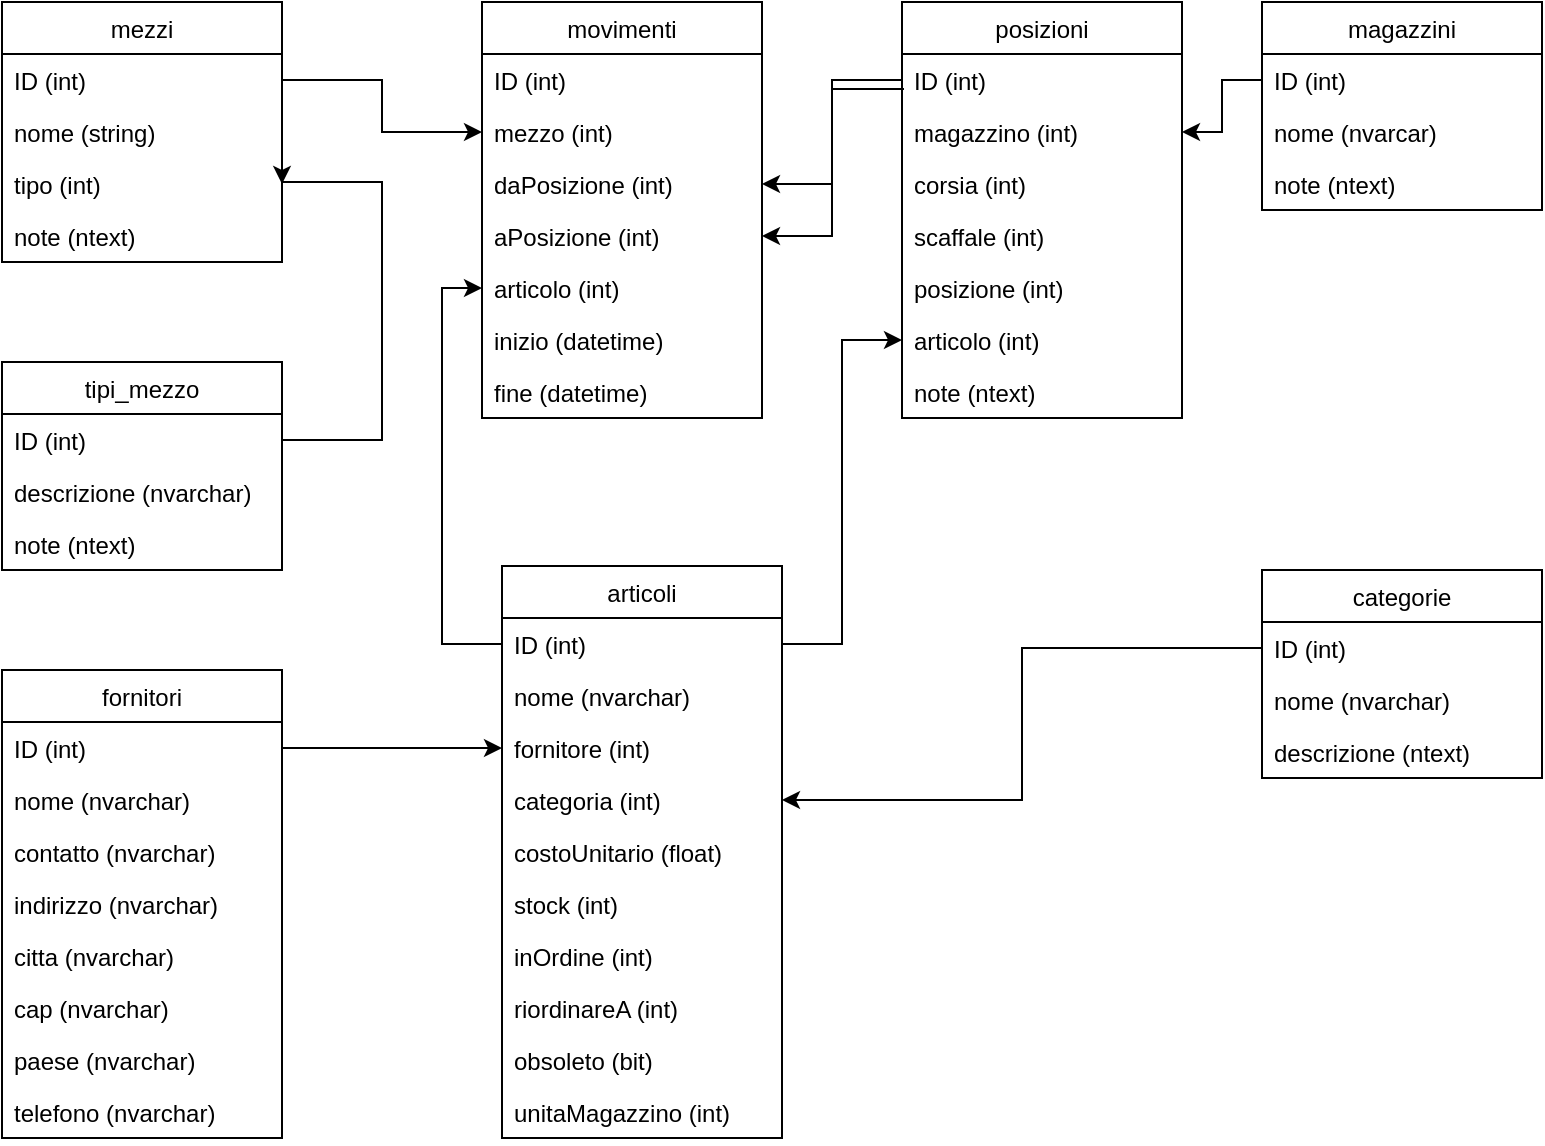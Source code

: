 <mxfile version="20.5.3" type="device"><diagram id="TZQV2T7D2SCisU8A1ab7" name="Page-1"><mxGraphModel dx="823" dy="626" grid="1" gridSize="10" guides="1" tooltips="1" connect="1" arrows="1" fold="1" page="1" pageScale="1" pageWidth="850" pageHeight="1100" math="0" shadow="0"><root><mxCell id="0"/><mxCell id="1" parent="0"/><mxCell id="ouieI87m5KML4aGY-mbF-2" value="categorie" style="swimlane;fontStyle=0;childLayout=stackLayout;horizontal=1;startSize=26;fillColor=none;horizontalStack=0;resizeParent=1;resizeParentMax=0;resizeLast=0;collapsible=1;marginBottom=0;" parent="1" vertex="1"><mxGeometry x="710" y="384" width="140" height="104" as="geometry"/></mxCell><mxCell id="ouieI87m5KML4aGY-mbF-3" value="ID (int)" style="text;strokeColor=none;fillColor=none;align=left;verticalAlign=top;spacingLeft=4;spacingRight=4;overflow=hidden;rotatable=0;points=[[0,0.5],[1,0.5]];portConstraint=eastwest;" parent="ouieI87m5KML4aGY-mbF-2" vertex="1"><mxGeometry y="26" width="140" height="26" as="geometry"/></mxCell><mxCell id="ouieI87m5KML4aGY-mbF-4" value="nome (nvarchar)" style="text;strokeColor=none;fillColor=none;align=left;verticalAlign=top;spacingLeft=4;spacingRight=4;overflow=hidden;rotatable=0;points=[[0,0.5],[1,0.5]];portConstraint=eastwest;" parent="ouieI87m5KML4aGY-mbF-2" vertex="1"><mxGeometry y="52" width="140" height="26" as="geometry"/></mxCell><mxCell id="eUXhmC2-vGNK49AUP6RO-6" value="descrizione (ntext)" style="text;strokeColor=none;fillColor=none;align=left;verticalAlign=top;spacingLeft=4;spacingRight=4;overflow=hidden;rotatable=0;points=[[0,0.5],[1,0.5]];portConstraint=eastwest;" parent="ouieI87m5KML4aGY-mbF-2" vertex="1"><mxGeometry y="78" width="140" height="26" as="geometry"/></mxCell><mxCell id="ouieI87m5KML4aGY-mbF-6" value="fornitori" style="swimlane;fontStyle=0;childLayout=stackLayout;horizontal=1;startSize=26;fillColor=none;horizontalStack=0;resizeParent=1;resizeParentMax=0;resizeLast=0;collapsible=1;marginBottom=0;" parent="1" vertex="1"><mxGeometry x="80" y="434" width="140" height="234" as="geometry"/></mxCell><mxCell id="ouieI87m5KML4aGY-mbF-7" value="ID (int)" style="text;strokeColor=none;fillColor=none;align=left;verticalAlign=top;spacingLeft=4;spacingRight=4;overflow=hidden;rotatable=0;points=[[0,0.5],[1,0.5]];portConstraint=eastwest;" parent="ouieI87m5KML4aGY-mbF-6" vertex="1"><mxGeometry y="26" width="140" height="26" as="geometry"/></mxCell><mxCell id="ouieI87m5KML4aGY-mbF-8" value="nome (nvarchar)" style="text;strokeColor=none;fillColor=none;align=left;verticalAlign=top;spacingLeft=4;spacingRight=4;overflow=hidden;rotatable=0;points=[[0,0.5],[1,0.5]];portConstraint=eastwest;" parent="ouieI87m5KML4aGY-mbF-6" vertex="1"><mxGeometry y="52" width="140" height="26" as="geometry"/></mxCell><mxCell id="eUXhmC2-vGNK49AUP6RO-10" value="contatto (nvarchar)" style="text;strokeColor=none;fillColor=none;align=left;verticalAlign=top;spacingLeft=4;spacingRight=4;overflow=hidden;rotatable=0;points=[[0,0.5],[1,0.5]];portConstraint=eastwest;" parent="ouieI87m5KML4aGY-mbF-6" vertex="1"><mxGeometry y="78" width="140" height="26" as="geometry"/></mxCell><mxCell id="ouieI87m5KML4aGY-mbF-10" value="indirizzo (nvarchar)" style="text;strokeColor=none;fillColor=none;align=left;verticalAlign=top;spacingLeft=4;spacingRight=4;overflow=hidden;rotatable=0;points=[[0,0.5],[1,0.5]];portConstraint=eastwest;" parent="ouieI87m5KML4aGY-mbF-6" vertex="1"><mxGeometry y="104" width="140" height="26" as="geometry"/></mxCell><mxCell id="eUXhmC2-vGNK49AUP6RO-8" value="citta (nvarchar)" style="text;strokeColor=none;fillColor=none;align=left;verticalAlign=top;spacingLeft=4;spacingRight=4;overflow=hidden;rotatable=0;points=[[0,0.5],[1,0.5]];portConstraint=eastwest;" parent="ouieI87m5KML4aGY-mbF-6" vertex="1"><mxGeometry y="130" width="140" height="26" as="geometry"/></mxCell><mxCell id="eUXhmC2-vGNK49AUP6RO-7" value="cap (nvarchar)" style="text;strokeColor=none;fillColor=none;align=left;verticalAlign=top;spacingLeft=4;spacingRight=4;overflow=hidden;rotatable=0;points=[[0,0.5],[1,0.5]];portConstraint=eastwest;" parent="ouieI87m5KML4aGY-mbF-6" vertex="1"><mxGeometry y="156" width="140" height="26" as="geometry"/></mxCell><mxCell id="eUXhmC2-vGNK49AUP6RO-9" value="paese (nvarchar)" style="text;strokeColor=none;fillColor=none;align=left;verticalAlign=top;spacingLeft=4;spacingRight=4;overflow=hidden;rotatable=0;points=[[0,0.5],[1,0.5]];portConstraint=eastwest;" parent="ouieI87m5KML4aGY-mbF-6" vertex="1"><mxGeometry y="182" width="140" height="26" as="geometry"/></mxCell><mxCell id="ouieI87m5KML4aGY-mbF-11" value="telefono (nvarchar)" style="text;strokeColor=none;fillColor=none;align=left;verticalAlign=top;spacingLeft=4;spacingRight=4;overflow=hidden;rotatable=0;points=[[0,0.5],[1,0.5]];portConstraint=eastwest;" parent="ouieI87m5KML4aGY-mbF-6" vertex="1"><mxGeometry y="208" width="140" height="26" as="geometry"/></mxCell><mxCell id="ouieI87m5KML4aGY-mbF-12" value="articoli" style="swimlane;fontStyle=0;childLayout=stackLayout;horizontal=1;startSize=26;fillColor=none;horizontalStack=0;resizeParent=1;resizeParentMax=0;resizeLast=0;collapsible=1;marginBottom=0;" parent="1" vertex="1"><mxGeometry x="330" y="382" width="140" height="286" as="geometry"/></mxCell><mxCell id="ouieI87m5KML4aGY-mbF-13" value="ID (int)" style="text;strokeColor=none;fillColor=none;align=left;verticalAlign=top;spacingLeft=4;spacingRight=4;overflow=hidden;rotatable=0;points=[[0,0.5],[1,0.5]];portConstraint=eastwest;" parent="ouieI87m5KML4aGY-mbF-12" vertex="1"><mxGeometry y="26" width="140" height="26" as="geometry"/></mxCell><mxCell id="ouieI87m5KML4aGY-mbF-14" value="nome (nvarchar)" style="text;strokeColor=none;fillColor=none;align=left;verticalAlign=top;spacingLeft=4;spacingRight=4;overflow=hidden;rotatable=0;points=[[0,0.5],[1,0.5]];portConstraint=eastwest;" parent="ouieI87m5KML4aGY-mbF-12" vertex="1"><mxGeometry y="52" width="140" height="26" as="geometry"/></mxCell><mxCell id="ouieI87m5KML4aGY-mbF-15" value="fornitore (int)" style="text;strokeColor=none;fillColor=none;align=left;verticalAlign=top;spacingLeft=4;spacingRight=4;overflow=hidden;rotatable=0;points=[[0,0.5],[1,0.5]];portConstraint=eastwest;" parent="ouieI87m5KML4aGY-mbF-12" vertex="1"><mxGeometry y="78" width="140" height="26" as="geometry"/></mxCell><mxCell id="ouieI87m5KML4aGY-mbF-16" value="categoria (int)" style="text;strokeColor=none;fillColor=none;align=left;verticalAlign=top;spacingLeft=4;spacingRight=4;overflow=hidden;rotatable=0;points=[[0,0.5],[1,0.5]];portConstraint=eastwest;" parent="ouieI87m5KML4aGY-mbF-12" vertex="1"><mxGeometry y="104" width="140" height="26" as="geometry"/></mxCell><mxCell id="ouieI87m5KML4aGY-mbF-17" value="costoUnitario (float)" style="text;strokeColor=none;fillColor=none;align=left;verticalAlign=top;spacingLeft=4;spacingRight=4;overflow=hidden;rotatable=0;points=[[0,0.5],[1,0.5]];portConstraint=eastwest;" parent="ouieI87m5KML4aGY-mbF-12" vertex="1"><mxGeometry y="130" width="140" height="26" as="geometry"/></mxCell><mxCell id="eUXhmC2-vGNK49AUP6RO-1" value="stock (int)" style="text;strokeColor=none;fillColor=none;align=left;verticalAlign=top;spacingLeft=4;spacingRight=4;overflow=hidden;rotatable=0;points=[[0,0.5],[1,0.5]];portConstraint=eastwest;" parent="ouieI87m5KML4aGY-mbF-12" vertex="1"><mxGeometry y="156" width="140" height="26" as="geometry"/></mxCell><mxCell id="eUXhmC2-vGNK49AUP6RO-2" value="inOrdine (int)" style="text;strokeColor=none;fillColor=none;align=left;verticalAlign=top;spacingLeft=4;spacingRight=4;overflow=hidden;rotatable=0;points=[[0,0.5],[1,0.5]];portConstraint=eastwest;" parent="ouieI87m5KML4aGY-mbF-12" vertex="1"><mxGeometry y="182" width="140" height="26" as="geometry"/></mxCell><mxCell id="eUXhmC2-vGNK49AUP6RO-3" value="riordinareA (int)" style="text;strokeColor=none;fillColor=none;align=left;verticalAlign=top;spacingLeft=4;spacingRight=4;overflow=hidden;rotatable=0;points=[[0,0.5],[1,0.5]];portConstraint=eastwest;" parent="ouieI87m5KML4aGY-mbF-12" vertex="1"><mxGeometry y="208" width="140" height="26" as="geometry"/></mxCell><mxCell id="0J4Y7Z7lw7iM1QLhCgFv-6" value="obsoleto (bit)" style="text;strokeColor=none;fillColor=none;align=left;verticalAlign=top;spacingLeft=4;spacingRight=4;overflow=hidden;rotatable=0;points=[[0,0.5],[1,0.5]];portConstraint=eastwest;" vertex="1" parent="ouieI87m5KML4aGY-mbF-12"><mxGeometry y="234" width="140" height="26" as="geometry"/></mxCell><mxCell id="eUXhmC2-vGNK49AUP6RO-5" value="unitaMagazzino (int)" style="text;strokeColor=none;fillColor=none;align=left;verticalAlign=top;spacingLeft=4;spacingRight=4;overflow=hidden;rotatable=0;points=[[0,0.5],[1,0.5]];portConstraint=eastwest;" parent="ouieI87m5KML4aGY-mbF-12" vertex="1"><mxGeometry y="260" width="140" height="26" as="geometry"/></mxCell><mxCell id="ouieI87m5KML4aGY-mbF-18" value="mezzi" style="swimlane;fontStyle=0;childLayout=stackLayout;horizontal=1;startSize=26;fillColor=none;horizontalStack=0;resizeParent=1;resizeParentMax=0;resizeLast=0;collapsible=1;marginBottom=0;" parent="1" vertex="1"><mxGeometry x="80" y="100" width="140" height="130" as="geometry"/></mxCell><mxCell id="ouieI87m5KML4aGY-mbF-19" value="ID (int)" style="text;strokeColor=none;fillColor=none;align=left;verticalAlign=top;spacingLeft=4;spacingRight=4;overflow=hidden;rotatable=0;points=[[0,0.5],[1,0.5]];portConstraint=eastwest;" parent="ouieI87m5KML4aGY-mbF-18" vertex="1"><mxGeometry y="26" width="140" height="26" as="geometry"/></mxCell><mxCell id="eUXhmC2-vGNK49AUP6RO-14" value="nome (string)" style="text;strokeColor=none;fillColor=none;align=left;verticalAlign=top;spacingLeft=4;spacingRight=4;overflow=hidden;rotatable=0;points=[[0,0.5],[1,0.5]];portConstraint=eastwest;" parent="ouieI87m5KML4aGY-mbF-18" vertex="1"><mxGeometry y="52" width="140" height="26" as="geometry"/></mxCell><mxCell id="eUXhmC2-vGNK49AUP6RO-13" value="tipo (int)" style="text;strokeColor=none;fillColor=none;align=left;verticalAlign=top;spacingLeft=4;spacingRight=4;overflow=hidden;rotatable=0;points=[[0,0.5],[1,0.5]];portConstraint=eastwest;" parent="ouieI87m5KML4aGY-mbF-18" vertex="1"><mxGeometry y="78" width="140" height="26" as="geometry"/></mxCell><mxCell id="ouieI87m5KML4aGY-mbF-20" value="note (ntext)" style="text;strokeColor=none;fillColor=none;align=left;verticalAlign=top;spacingLeft=4;spacingRight=4;overflow=hidden;rotatable=0;points=[[0,0.5],[1,0.5]];portConstraint=eastwest;" parent="ouieI87m5KML4aGY-mbF-18" vertex="1"><mxGeometry y="104" width="140" height="26" as="geometry"/></mxCell><mxCell id="ouieI87m5KML4aGY-mbF-22" value="magazzini" style="swimlane;fontStyle=0;childLayout=stackLayout;horizontal=1;startSize=26;fillColor=none;horizontalStack=0;resizeParent=1;resizeParentMax=0;resizeLast=0;collapsible=1;marginBottom=0;" parent="1" vertex="1"><mxGeometry x="710" y="100" width="140" height="104" as="geometry"/></mxCell><mxCell id="ouieI87m5KML4aGY-mbF-23" value="ID (int)" style="text;strokeColor=none;fillColor=none;align=left;verticalAlign=top;spacingLeft=4;spacingRight=4;overflow=hidden;rotatable=0;points=[[0,0.5],[1,0.5]];portConstraint=eastwest;" parent="ouieI87m5KML4aGY-mbF-22" vertex="1"><mxGeometry y="26" width="140" height="26" as="geometry"/></mxCell><mxCell id="eUXhmC2-vGNK49AUP6RO-12" value="nome (nvarcar)" style="text;strokeColor=none;fillColor=none;align=left;verticalAlign=top;spacingLeft=4;spacingRight=4;overflow=hidden;rotatable=0;points=[[0,0.5],[1,0.5]];portConstraint=eastwest;" parent="ouieI87m5KML4aGY-mbF-22" vertex="1"><mxGeometry y="52" width="140" height="26" as="geometry"/></mxCell><mxCell id="ouieI87m5KML4aGY-mbF-24" value="note (ntext)" style="text;strokeColor=none;fillColor=none;align=left;verticalAlign=top;spacingLeft=4;spacingRight=4;overflow=hidden;rotatable=0;points=[[0,0.5],[1,0.5]];portConstraint=eastwest;" parent="ouieI87m5KML4aGY-mbF-22" vertex="1"><mxGeometry y="78" width="140" height="26" as="geometry"/></mxCell><mxCell id="ouieI87m5KML4aGY-mbF-25" style="edgeStyle=orthogonalEdgeStyle;rounded=0;orthogonalLoop=1;jettySize=auto;html=1;entryX=0;entryY=0.5;entryDx=0;entryDy=0;" parent="1" source="ouieI87m5KML4aGY-mbF-19" target="eUXhmC2-vGNK49AUP6RO-18" edge="1"><mxGeometry relative="1" as="geometry"><mxPoint x="320" y="60" as="targetPoint"/></mxGeometry></mxCell><mxCell id="ouieI87m5KML4aGY-mbF-31" style="edgeStyle=orthogonalEdgeStyle;rounded=0;orthogonalLoop=1;jettySize=auto;html=1;entryX=1;entryY=0.5;entryDx=0;entryDy=0;" parent="1" source="ouieI87m5KML4aGY-mbF-23" target="eUXhmC2-vGNK49AUP6RO-28" edge="1"><mxGeometry relative="1" as="geometry"><mxPoint x="380" y="220" as="targetPoint"/></mxGeometry></mxCell><mxCell id="eUXhmC2-vGNK49AUP6RO-16" value="movimenti" style="swimlane;fontStyle=0;childLayout=stackLayout;horizontal=1;startSize=26;fillColor=none;horizontalStack=0;resizeParent=1;resizeParentMax=0;resizeLast=0;collapsible=1;marginBottom=0;" parent="1" vertex="1"><mxGeometry x="320" y="100" width="140" height="208" as="geometry"/></mxCell><mxCell id="eUXhmC2-vGNK49AUP6RO-17" value="ID (int)" style="text;strokeColor=none;fillColor=none;align=left;verticalAlign=top;spacingLeft=4;spacingRight=4;overflow=hidden;rotatable=0;points=[[0,0.5],[1,0.5]];portConstraint=eastwest;" parent="eUXhmC2-vGNK49AUP6RO-16" vertex="1"><mxGeometry y="26" width="140" height="26" as="geometry"/></mxCell><mxCell id="eUXhmC2-vGNK49AUP6RO-18" value="mezzo (int)" style="text;strokeColor=none;fillColor=none;align=left;verticalAlign=top;spacingLeft=4;spacingRight=4;overflow=hidden;rotatable=0;points=[[0,0.5],[1,0.5]];portConstraint=eastwest;" parent="eUXhmC2-vGNK49AUP6RO-16" vertex="1"><mxGeometry y="52" width="140" height="26" as="geometry"/></mxCell><mxCell id="eUXhmC2-vGNK49AUP6RO-19" value="daPosizione (int)" style="text;strokeColor=none;fillColor=none;align=left;verticalAlign=top;spacingLeft=4;spacingRight=4;overflow=hidden;rotatable=0;points=[[0,0.5],[1,0.5]];portConstraint=eastwest;" parent="eUXhmC2-vGNK49AUP6RO-16" vertex="1"><mxGeometry y="78" width="140" height="26" as="geometry"/></mxCell><mxCell id="eUXhmC2-vGNK49AUP6RO-20" value="aPosizione (int)" style="text;strokeColor=none;fillColor=none;align=left;verticalAlign=top;spacingLeft=4;spacingRight=4;overflow=hidden;rotatable=0;points=[[0,0.5],[1,0.5]];portConstraint=eastwest;" parent="eUXhmC2-vGNK49AUP6RO-16" vertex="1"><mxGeometry y="104" width="140" height="26" as="geometry"/></mxCell><mxCell id="eUXhmC2-vGNK49AUP6RO-21" value="articolo (int)" style="text;strokeColor=none;fillColor=none;align=left;verticalAlign=top;spacingLeft=4;spacingRight=4;overflow=hidden;rotatable=0;points=[[0,0.5],[1,0.5]];portConstraint=eastwest;" parent="eUXhmC2-vGNK49AUP6RO-16" vertex="1"><mxGeometry y="130" width="140" height="26" as="geometry"/></mxCell><mxCell id="nQJ9Bi4Y9cxAPZ0S_1vV-2" value="inizio (datetime)" style="text;strokeColor=none;fillColor=none;align=left;verticalAlign=top;spacingLeft=4;spacingRight=4;overflow=hidden;rotatable=0;points=[[0,0.5],[1,0.5]];portConstraint=eastwest;" parent="eUXhmC2-vGNK49AUP6RO-16" vertex="1"><mxGeometry y="156" width="140" height="26" as="geometry"/></mxCell><mxCell id="eUXhmC2-vGNK49AUP6RO-22" value="fine (datetime)" style="text;strokeColor=none;fillColor=none;align=left;verticalAlign=top;spacingLeft=4;spacingRight=4;overflow=hidden;rotatable=0;points=[[0,0.5],[1,0.5]];portConstraint=eastwest;" parent="eUXhmC2-vGNK49AUP6RO-16" vertex="1"><mxGeometry y="182" width="140" height="26" as="geometry"/></mxCell><mxCell id="eUXhmC2-vGNK49AUP6RO-26" value="posizioni" style="swimlane;fontStyle=0;childLayout=stackLayout;horizontal=1;startSize=26;fillColor=none;horizontalStack=0;resizeParent=1;resizeParentMax=0;resizeLast=0;collapsible=1;marginBottom=0;" parent="1" vertex="1"><mxGeometry x="530" y="100" width="140" height="208" as="geometry"/></mxCell><mxCell id="eUXhmC2-vGNK49AUP6RO-27" value="ID (int)" style="text;strokeColor=none;fillColor=none;align=left;verticalAlign=top;spacingLeft=4;spacingRight=4;overflow=hidden;rotatable=0;points=[[0,0.5],[1,0.5]];portConstraint=eastwest;" parent="eUXhmC2-vGNK49AUP6RO-26" vertex="1"><mxGeometry y="26" width="140" height="26" as="geometry"/></mxCell><mxCell id="eUXhmC2-vGNK49AUP6RO-28" value="magazzino (int)" style="text;strokeColor=none;fillColor=none;align=left;verticalAlign=top;spacingLeft=4;spacingRight=4;overflow=hidden;rotatable=0;points=[[0,0.5],[1,0.5]];portConstraint=eastwest;" parent="eUXhmC2-vGNK49AUP6RO-26" vertex="1"><mxGeometry y="52" width="140" height="26" as="geometry"/></mxCell><mxCell id="eUXhmC2-vGNK49AUP6RO-29" value="corsia (int)" style="text;strokeColor=none;fillColor=none;align=left;verticalAlign=top;spacingLeft=4;spacingRight=4;overflow=hidden;rotatable=0;points=[[0,0.5],[1,0.5]];portConstraint=eastwest;" parent="eUXhmC2-vGNK49AUP6RO-26" vertex="1"><mxGeometry y="78" width="140" height="26" as="geometry"/></mxCell><mxCell id="eUXhmC2-vGNK49AUP6RO-30" value="scaffale (int)" style="text;strokeColor=none;fillColor=none;align=left;verticalAlign=top;spacingLeft=4;spacingRight=4;overflow=hidden;rotatable=0;points=[[0,0.5],[1,0.5]];portConstraint=eastwest;" parent="eUXhmC2-vGNK49AUP6RO-26" vertex="1"><mxGeometry y="104" width="140" height="26" as="geometry"/></mxCell><mxCell id="eUXhmC2-vGNK49AUP6RO-31" value="posizione (int)" style="text;strokeColor=none;fillColor=none;align=left;verticalAlign=top;spacingLeft=4;spacingRight=4;overflow=hidden;rotatable=0;points=[[0,0.5],[1,0.5]];portConstraint=eastwest;" parent="eUXhmC2-vGNK49AUP6RO-26" vertex="1"><mxGeometry y="130" width="140" height="26" as="geometry"/></mxCell><mxCell id="eUXhmC2-vGNK49AUP6RO-32" value="articolo (int)" style="text;strokeColor=none;fillColor=none;align=left;verticalAlign=top;spacingLeft=4;spacingRight=4;overflow=hidden;rotatable=0;points=[[0,0.5],[1,0.5]];portConstraint=eastwest;" parent="eUXhmC2-vGNK49AUP6RO-26" vertex="1"><mxGeometry y="156" width="140" height="26" as="geometry"/></mxCell><mxCell id="eUXhmC2-vGNK49AUP6RO-33" value="note (ntext)" style="text;strokeColor=none;fillColor=none;align=left;verticalAlign=top;spacingLeft=4;spacingRight=4;overflow=hidden;rotatable=0;points=[[0,0.5],[1,0.5]];portConstraint=eastwest;" parent="eUXhmC2-vGNK49AUP6RO-26" vertex="1"><mxGeometry y="182" width="140" height="26" as="geometry"/></mxCell><mxCell id="eUXhmC2-vGNK49AUP6RO-37" value="tipi_mezzo" style="swimlane;fontStyle=0;childLayout=stackLayout;horizontal=1;startSize=26;fillColor=none;horizontalStack=0;resizeParent=1;resizeParentMax=0;resizeLast=0;collapsible=1;marginBottom=0;" parent="1" vertex="1"><mxGeometry x="80" y="280" width="140" height="104" as="geometry"/></mxCell><mxCell id="eUXhmC2-vGNK49AUP6RO-38" value="ID (int)" style="text;strokeColor=none;fillColor=none;align=left;verticalAlign=top;spacingLeft=4;spacingRight=4;overflow=hidden;rotatable=0;points=[[0,0.5],[1,0.5]];portConstraint=eastwest;" parent="eUXhmC2-vGNK49AUP6RO-37" vertex="1"><mxGeometry y="26" width="140" height="26" as="geometry"/></mxCell><mxCell id="eUXhmC2-vGNK49AUP6RO-39" value="descrizione (nvarchar)" style="text;strokeColor=none;fillColor=none;align=left;verticalAlign=top;spacingLeft=4;spacingRight=4;overflow=hidden;rotatable=0;points=[[0,0.5],[1,0.5]];portConstraint=eastwest;" parent="eUXhmC2-vGNK49AUP6RO-37" vertex="1"><mxGeometry y="52" width="140" height="26" as="geometry"/></mxCell><mxCell id="eUXhmC2-vGNK49AUP6RO-41" value="note (ntext)" style="text;strokeColor=none;fillColor=none;align=left;verticalAlign=top;spacingLeft=4;spacingRight=4;overflow=hidden;rotatable=0;points=[[0,0.5],[1,0.5]];portConstraint=eastwest;" parent="eUXhmC2-vGNK49AUP6RO-37" vertex="1"><mxGeometry y="78" width="140" height="26" as="geometry"/></mxCell><mxCell id="eUXhmC2-vGNK49AUP6RO-42" style="edgeStyle=orthogonalEdgeStyle;rounded=0;orthogonalLoop=1;jettySize=auto;html=1;entryX=1;entryY=0.5;entryDx=0;entryDy=0;" parent="1" source="eUXhmC2-vGNK49AUP6RO-38" target="eUXhmC2-vGNK49AUP6RO-13" edge="1"><mxGeometry relative="1" as="geometry"><mxPoint x="260" y="350" as="sourcePoint"/><mxPoint x="240" y="190" as="targetPoint"/><Array as="points"><mxPoint x="270" y="319"/><mxPoint x="270" y="190"/></Array></mxGeometry></mxCell><mxCell id="eUXhmC2-vGNK49AUP6RO-44" style="edgeStyle=orthogonalEdgeStyle;rounded=0;orthogonalLoop=1;jettySize=auto;html=1;entryX=1;entryY=0.5;entryDx=0;entryDy=0;exitX=0.007;exitY=-0.327;exitDx=0;exitDy=0;exitPerimeter=0;" parent="1" source="eUXhmC2-vGNK49AUP6RO-28" target="eUXhmC2-vGNK49AUP6RO-19" edge="1"><mxGeometry relative="1" as="geometry"/></mxCell><mxCell id="eUXhmC2-vGNK49AUP6RO-45" style="edgeStyle=orthogonalEdgeStyle;rounded=0;orthogonalLoop=1;jettySize=auto;html=1;entryX=1;entryY=0.5;entryDx=0;entryDy=0;exitX=0;exitY=0.5;exitDx=0;exitDy=0;" parent="1" source="eUXhmC2-vGNK49AUP6RO-27" target="eUXhmC2-vGNK49AUP6RO-20" edge="1"><mxGeometry relative="1" as="geometry"><mxPoint x="540.98" y="153.498" as="sourcePoint"/><mxPoint x="470" y="218" as="targetPoint"/></mxGeometry></mxCell><mxCell id="eUXhmC2-vGNK49AUP6RO-46" style="edgeStyle=orthogonalEdgeStyle;rounded=0;orthogonalLoop=1;jettySize=auto;html=1;exitX=1;exitY=0.5;exitDx=0;exitDy=0;" parent="1" source="ouieI87m5KML4aGY-mbF-13" target="eUXhmC2-vGNK49AUP6RO-32" edge="1"><mxGeometry relative="1" as="geometry"><mxPoint x="550.98" y="163.498" as="sourcePoint"/><mxPoint x="480" y="228" as="targetPoint"/></mxGeometry></mxCell><mxCell id="eUXhmC2-vGNK49AUP6RO-47" style="edgeStyle=orthogonalEdgeStyle;rounded=0;orthogonalLoop=1;jettySize=auto;html=1;entryX=0;entryY=0.5;entryDx=0;entryDy=0;exitX=1;exitY=0.5;exitDx=0;exitDy=0;" parent="1" source="ouieI87m5KML4aGY-mbF-7" target="ouieI87m5KML4aGY-mbF-15" edge="1"><mxGeometry relative="1" as="geometry"><mxPoint x="560.98" y="173.498" as="sourcePoint"/><mxPoint x="490" y="238" as="targetPoint"/></mxGeometry></mxCell><mxCell id="eUXhmC2-vGNK49AUP6RO-48" style="edgeStyle=orthogonalEdgeStyle;rounded=0;orthogonalLoop=1;jettySize=auto;html=1;" parent="1" source="ouieI87m5KML4aGY-mbF-3" target="ouieI87m5KML4aGY-mbF-16" edge="1"><mxGeometry relative="1" as="geometry"><mxPoint x="570.98" y="183.498" as="sourcePoint"/><mxPoint x="500" y="248" as="targetPoint"/></mxGeometry></mxCell><mxCell id="nQJ9Bi4Y9cxAPZ0S_1vV-1" style="edgeStyle=orthogonalEdgeStyle;rounded=0;orthogonalLoop=1;jettySize=auto;html=1;exitX=0;exitY=0.5;exitDx=0;exitDy=0;entryX=0;entryY=0.5;entryDx=0;entryDy=0;" parent="1" source="ouieI87m5KML4aGY-mbF-13" target="eUXhmC2-vGNK49AUP6RO-21" edge="1"><mxGeometry relative="1" as="geometry"><mxPoint x="480" y="399" as="sourcePoint"/><mxPoint x="540" y="279" as="targetPoint"/></mxGeometry></mxCell></root></mxGraphModel></diagram></mxfile>